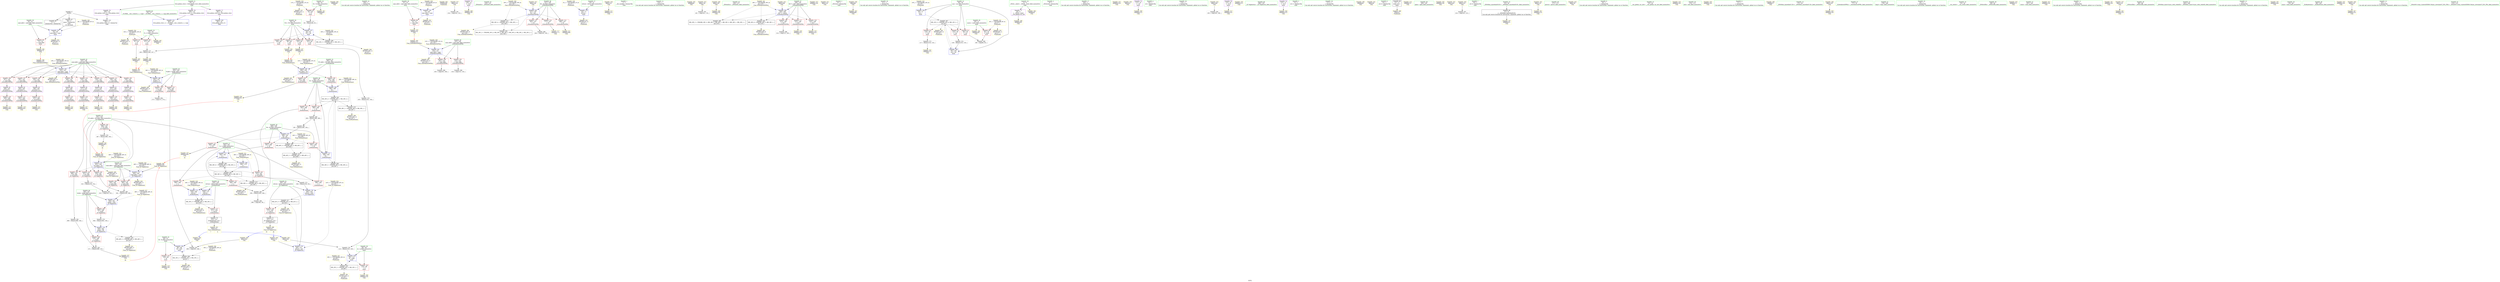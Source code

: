 digraph "SVFG" {
	label="SVFG";

	Node0x564311001f30 [shape=record,color=grey,label="{NodeID: 0\nNullPtr}"];
	Node0x564311001f30 -> Node0x5643110235b0[style=solid];
	Node0x564311001f30 -> Node0x5643110236b0[style=solid];
	Node0x564311001f30 -> Node0x564311028d00[style=solid];
	Node0x564311045660 [shape=record,color=yellow,style=double,label="{NodeID: 346\nRETMU(38V_2)\npts\{267 \}\nFun[_ZL6badwinxx]}"];
	Node0x56431102f350 [shape=record,color=yellow,style=double,label="{NodeID: 263\nFPARM(339)\nFun[_ZL7highestxx]}"];
	Node0x56431102f350 -> Node0x564311029fe0[style=solid];
	Node0x56431102a3f0 [shape=record,color=yellow,style=double,label="{NodeID: 180\nAPARM(8)\nCS[]}"];
	Node0x564311021640 [shape=record,color=red,label="{NodeID: 97\n96\<--64\n\<--N2\nmain\n}"];
	Node0x564311021640 -> Node0x56431102a730[style=solid];
	Node0x56431101f610 [shape=record,color=green,label="{NodeID: 14\n204\<--1\n\<--dummyObj\nCan only get source location for instruction, argument, global var or function.}"];
	Node0x564311046300 [shape=record,color=yellow,style=double,label="{NodeID: 360\nRETMU(18V_2)\npts\{67 \}\nFun[main]}"];
	Node0x5643110308a0 [shape=record,color=grey,label="{NodeID: 277\n93 = Binary(94, 92, )\n}"];
	Node0x5643110308a0 -> Node0x564311029140[style=solid];
	Node0x5643110250e0 [shape=record,color=yellow,style=double,label="{NodeID: 194\nAPARM(75)\nCS[]|{<s0>3}}"];
	Node0x5643110250e0:s0 -> Node0x56431102f5f0[style=solid,color=red];
	Node0x5643110221a0 [shape=record,color=red,label="{NodeID: 111\n226\<--145\n\<--argv.addr\n_ZL8redirectiPPKc\n}"];
	Node0x5643110221a0 -> Node0x5643110246e0[style=solid];
	Node0x5643110203e0 [shape=record,color=green,label="{NodeID: 28\n52\<--53\nargc.addr\<--argc.addr_field_insensitive\nmain\n}"];
	Node0x5643110203e0 -> Node0x564311024880[style=solid];
	Node0x5643110203e0 -> Node0x564311028ed0[style=solid];
	Node0x564311026b30 [shape=record,color=grey,label="{NodeID: 291\n234 = cmp(165, 233, )\n}"];
	Node0x564311025c40 [shape=record,color=yellow,style=double,label="{NodeID: 208\nAPARM(128)\nCS[]}"];
	Node0x5643110276b0 [shape=record,color=red,label="{NodeID: 125\n228\<--227\n\<--arrayidx27\n_ZL8redirectiPPKc\n}"];
	Node0x5643110276b0 -> Node0x56431102dd80[style=solid];
	Node0x564311021030 [shape=record,color=green,label="{NodeID: 42\n120\<--121\n_ZNSolsEi\<--_ZNSolsEi_field_insensitive\n}"];
	Node0x56431103dfc0 [shape=record,color=black,label="{NodeID: 305\nMR_26V_3 = PHI(MR_26V_4, MR_26V_4, MR_26V_2, MR_26V_4, MR_26V_2, MR_26V_2, )\npts\{148 \}\n}"];
	Node0x56431102d630 [shape=record,color=yellow,style=double,label="{NodeID: 222\nAPARM(197)\nCS[]}"];
	Node0x564311028210 [shape=record,color=red,label="{NodeID: 139\n304\<--268\n\<--M\n_ZL6badwinxx\n}"];
	Node0x564311028210 -> Node0x564311029d70[style=solid];
	Node0x564311022d30 [shape=record,color=green,label="{NodeID: 56\n262\<--263\nP.addr\<--P.addr_field_insensitive\n_ZL6badwinxx\n}"];
	Node0x564311022d30 -> Node0x564311027ac0[style=solid];
	Node0x564311022d30 -> Node0x564311027b90[style=solid];
	Node0x564311022d30 -> Node0x564311029890[style=solid];
	Node0x564311042be0 [shape=record,color=yellow,style=double,label="{NodeID: 319\n32V_1 = ENCHI(MR_32V_0)\npts\{261 \}\nFun[_ZL6badwinxx]}"];
	Node0x564311042be0 -> Node0x5643110297c0[style=dashed];
	Node0x56431102e190 [shape=record,color=yellow,style=double,label="{NodeID: 236\nAPARM(367)\nCS[]|{<s0>36}}"];
	Node0x56431102e190:s0 -> Node0x56431102f230[style=solid,color=red];
	Node0x564311028e00 [shape=record,color=blue,label="{NodeID: 153\n50\<--71\nretval\<--\nmain\n}"];
	Node0x564311028e00 -> Node0x564311045bd0[style=dashed];
	Node0x564311023950 [shape=record,color=black,label="{NodeID: 70\n255\<--311\n_ZL6badwinxx_ret\<--\n_ZL6badwinxx\n}"];
	Node0x564311023950 -> Node0x56431102f710[style=solid];
	Node0x564311044090 [shape=record,color=yellow,style=double,label="{NodeID: 333\n12V_1 = ENCHI(MR_12V_0)\npts\{61 \}\nFun[main]}"];
	Node0x564311044090 -> Node0x564311024d60[style=dashed];
	Node0x564311044090 -> Node0x564311046060[style=dashed];
	Node0x56431102e9f0 [shape=record,color=yellow,style=double,label="{NodeID: 250\nARet(131)\nCS[]}"];
	Node0x56431102e9f0 -> Node0x56431102cd80[style=solid];
	Node0x564311029960 [shape=record,color=blue,label="{NodeID: 167\n258\<--277\nretval\<--\n_ZL6badwinxx\n}"];
	Node0x564311029960 -> Node0x5643110402c0[style=dashed];
	Node0x564311024540 [shape=record,color=purple,label="{NodeID: 84\n207\<--206\narrayidx18\<--\n_ZL8redirectiPPKc\n}"];
	Node0x564311024540 -> Node0x564311027510[style=solid];
	Node0x56431101e690 [shape=record,color=green,label="{NodeID: 1\n7\<--1\n__dso_handle\<--dummyObj\nGlob }"];
	Node0x564311045740 [shape=record,color=yellow,style=double,label="{NodeID: 347\nRETMU(40V_2)\npts\{269 \}\nFun[_ZL6badwinxx]}"];
	Node0x56431102f470 [shape=record,color=yellow,style=double,label="{NodeID: 264\nFPARM(48)\nFun[main]}"];
	Node0x56431102f470 -> Node0x564311028ed0[style=solid];
	Node0x56431102a4c0 [shape=record,color=yellow,style=double,label="{NodeID: 181\nAPARM(60)\nCS[]}"];
	Node0x564311021710 [shape=record,color=red,label="{NodeID: 98\n102\<--64\n\<--N2\nmain\n}"];
	Node0x564311021710 -> Node0x56431102fe20[style=solid];
	Node0x56431101f710 [shape=record,color=green,label="{NodeID: 15\n210\<--1\n\<--dummyObj\nCan only get source location for instruction, argument, global var or function.}"];
	Node0x5643110463e0 [shape=record,color=yellow,style=double,label="{NodeID: 361\nRETMU(20V_2)\npts\{69 \}\nFun[main]}"];
	Node0x564311030a20 [shape=record,color=grey,label="{NodeID: 278\n367 = Binary(366, 104, )\n}"];
	Node0x564311030a20 -> Node0x56431102e190[style=solid];
	Node0x5643110251b0 [shape=record,color=yellow,style=double,label="{NodeID: 195\nAPARM(8)\nCS[]}"];
	Node0x564311022270 [shape=record,color=red,label="{NodeID: 112\n236\<--145\n\<--argv.addr\n_ZL8redirectiPPKc\n}"];
	Node0x564311022270 -> Node0x5643110247b0[style=solid];
	Node0x5643110204b0 [shape=record,color=green,label="{NodeID: 29\n54\<--55\nargv.addr\<--argv.addr_field_insensitive\nmain\n}"];
	Node0x5643110204b0 -> Node0x564311024950[style=solid];
	Node0x5643110204b0 -> Node0x564311028fa0[style=solid];
	Node0x564311026cb0 [shape=record,color=grey,label="{NodeID: 292\n181 = cmp(165, 178, )\n}"];
	Node0x564311025d10 [shape=record,color=yellow,style=double,label="{NodeID: 209\nAPARM(129)\nCS[]}"];
	Node0x564311027780 [shape=record,color=red,label="{NodeID: 126\n238\<--237\n\<--arrayidx32\n_ZL8redirectiPPKc\n}"];
	Node0x564311027780 -> Node0x56431102ac10[style=solid];
	Node0x564311021130 [shape=record,color=green,label="{NodeID: 43\n126\<--127\n_ZNSolsEx\<--_ZNSolsEx_field_insensitive\n}"];
	Node0x56431103e4c0 [shape=record,color=black,label="{NodeID: 306\nMR_28V_2 = PHI(MR_28V_3, MR_28V_3, MR_28V_1, MR_28V_3, MR_28V_1, MR_28V_1, )\npts\{150 \}\n}"];
	Node0x56431102d700 [shape=record,color=yellow,style=double,label="{NodeID: 223\nAPARM(118)\nCS[]}"];
	Node0x5643110282e0 [shape=record,color=red,label="{NodeID: 140\n375\<--340\n\<--retval\n_ZL7highestxx\n}"];
	Node0x5643110282e0 -> Node0x564311023a20[style=solid];
	Node0x564311022e00 [shape=record,color=green,label="{NodeID: 57\n264\<--265\nL\<--L_field_insensitive\n_ZL6badwinxx\n}"];
	Node0x564311022e00 -> Node0x564311027c60[style=solid];
	Node0x564311022e00 -> Node0x564311027d30[style=solid];
	Node0x564311022e00 -> Node0x564311027e00[style=solid];
	Node0x564311022e00 -> Node0x564311029a30[style=solid];
	Node0x564311022e00 -> Node0x564311029ca0[style=solid];
	Node0x5643110434d0 [shape=record,color=yellow,style=double,label="{NodeID: 320\n34V_1 = ENCHI(MR_34V_0)\npts\{263 \}\nFun[_ZL6badwinxx]}"];
	Node0x5643110434d0 -> Node0x564311029890[style=dashed];
	Node0x56431102e260 [shape=record,color=yellow,style=double,label="{NodeID: 237\nAPARM(371)\nCS[]|{<s0>36}}"];
	Node0x56431102e260:s0 -> Node0x56431102f350[style=solid,color=red];
	Node0x564311028ed0 [shape=record,color=blue,label="{NodeID: 154\n52\<--48\nargc.addr\<--argc\nmain\n}"];
	Node0x564311028ed0 -> Node0x564311024880[style=dashed];
	Node0x564311028ed0 -> Node0x564311045ce0[style=dashed];
	Node0x564311023a20 [shape=record,color=black,label="{NodeID: 71\n337\<--375\n_ZL7highestxx_ret\<--\n_ZL7highestxx\n}"];
	Node0x564311023a20 -> Node0x56431102fc40[style=solid];
	Node0x564311044170 [shape=record,color=yellow,style=double,label="{NodeID: 334\n14V_1 = ENCHI(MR_14V_0)\npts\{63 \}\nFun[main]}"];
	Node0x564311044170 -> Node0x564311024e30[style=dashed];
	Node0x564311044170 -> Node0x564311021570[style=dashed];
	Node0x564311044170 -> Node0x564311046140[style=dashed];
	Node0x56431102ea80 [shape=record,color=yellow,style=double,label="{NodeID: 251\nARet(133)\nCS[]}"];
	Node0x564311029a30 [shape=record,color=blue,label="{NodeID: 168\n264\<--274\nL\<--\n_ZL6badwinxx\n}"];
	Node0x564311029a30 -> Node0x56431103cbc0[style=dashed];
	Node0x564311024610 [shape=record,color=purple,label="{NodeID: 85\n217\<--216\narrayidx22\<--\n_ZL8redirectiPPKc\n}"];
	Node0x564311024610 -> Node0x5643110275e0[style=solid];
	Node0x56431101e720 [shape=record,color=green,label="{NodeID: 2\n8\<--1\n_ZSt3cin\<--dummyObj\nGlob }"];
	Node0x564311045820 [shape=record,color=yellow,style=double,label="{NodeID: 348\nRETMU(42V_3)\npts\{341 \}\nFun[_ZL7highestxx]}"];
	Node0x56431102f530 [shape=record,color=yellow,style=double,label="{NodeID: 265\nFPARM(141)\nFun[_ZL8redirectiPPKc]}"];
	Node0x56431102f530 -> Node0x564311029480[style=solid];
	Node0x56431102a590 [shape=record,color=yellow,style=double,label="{NodeID: 182\nAPARM(88)\nCS[]}"];
	Node0x5643110217e0 [shape=record,color=red,label="{NodeID: 99\n105\<--64\n\<--N2\nmain\n}"];
	Node0x5643110217e0 -> Node0x564311025350[style=solid];
	Node0x56431101f810 [shape=record,color=green,label="{NodeID: 16\n211\<--1\n\<--dummyObj\nCan only get source location for instruction, argument, global var or function.}"];
	Node0x5643110464c0 [shape=record,color=yellow,style=double,label="{NodeID: 362\nRETMU(22V_2)\npts\{144 \}\nFun[_ZL8redirectiPPKc]}"];
	Node0x564311030ba0 [shape=record,color=grey,label="{NodeID: 279\n364 = Binary(363, 104, )\n}"];
	Node0x564311030ba0 -> Node0x56431102a250[style=solid];
	Node0x564311025280 [shape=record,color=yellow,style=double,label="{NodeID: 196\nAPARM(56)\nCS[]}"];
	Node0x564311022340 [shape=record,color=red,label="{NodeID: 113\n163\<--147\n\<--fd\n_ZL8redirectiPPKc\n}"];
	Node0x564311022340 -> Node0x564311026830[style=solid];
	Node0x564311020580 [shape=record,color=green,label="{NodeID: 30\n56\<--57\ncases\<--cases_field_insensitive\nmain\n}"];
	Node0x564311020580 -> Node0x564311024a20[style=solid];
	Node0x564311020580 -> Node0x564311025280[style=solid];
	Node0x564311026e30 [shape=record,color=grey,label="{NodeID: 293\n353 = cmp(350, 352, )\n}"];
	Node0x564311025de0 [shape=record,color=yellow,style=double,label="{NodeID: 210\nAPARM(130)\nCS[]}"];
	Node0x564311027850 [shape=record,color=red,label="{NodeID: 127\n311\<--258\n\<--retval\n_ZL6badwinxx\n}"];
	Node0x564311027850 -> Node0x564311023950[style=solid];
	Node0x564311021230 [shape=record,color=green,label="{NodeID: 44\n143\<--144\nargc.addr\<--argc.addr_field_insensitive\n_ZL8redirectiPPKc\n}"];
	Node0x564311021230 -> Node0x564311021b20[style=solid];
	Node0x564311021230 -> Node0x564311021bf0[style=solid];
	Node0x564311021230 -> Node0x564311029480[style=solid];
	Node0x56431103e9c0 [shape=record,color=black,label="{NodeID: 307\nMR_10V_3 = PHI(MR_10V_4, MR_10V_2, )\npts\{59 \}\n}"];
	Node0x56431103e9c0 -> Node0x564311024af0[style=dashed];
	Node0x56431103e9c0 -> Node0x564311024bc0[style=dashed];
	Node0x56431103e9c0 -> Node0x564311024c90[style=dashed];
	Node0x56431103e9c0 -> Node0x5643110293b0[style=dashed];
	Node0x56431103e9c0 -> Node0x564311045f80[style=dashed];
	Node0x56431102d7d0 [shape=record,color=yellow,style=double,label="{NodeID: 224\nAPARM(208)\nCS[]}"];
	Node0x5643110283b0 [shape=record,color=red,label="{NodeID: 141\n351\<--342\n\<--N2.addr\n_ZL7highestxx\n}"];
	Node0x5643110283b0 -> Node0x564311030120[style=solid];
	Node0x564311022ed0 [shape=record,color=green,label="{NodeID: 58\n266\<--267\nR\<--R_field_insensitive\n_ZL6badwinxx\n}"];
	Node0x564311022ed0 -> Node0x564311027ed0[style=solid];
	Node0x564311022ed0 -> Node0x564311027fa0[style=solid];
	Node0x564311022ed0 -> Node0x564311029b00[style=solid];
	Node0x564311022ed0 -> Node0x564311029d70[style=solid];
	Node0x5643110435b0 [shape=record,color=yellow,style=double,label="{NodeID: 321\n36V_1 = ENCHI(MR_36V_0)\npts\{265 \}\nFun[_ZL6badwinxx]}"];
	Node0x5643110435b0 -> Node0x564311029a30[style=dashed];
	Node0x5643110435b0 -> Node0x5643110407c0[style=dashed];
	Node0x56431102e330 [shape=record,color=yellow,style=double,label="{NodeID: 238\nARet(88)\nCS[]}"];
	Node0x56431102e330 -> Node0x56431102a590[style=solid];
	Node0x564311028fa0 [shape=record,color=blue,label="{NodeID: 155\n54\<--49\nargv.addr\<--argv\nmain\n}"];
	Node0x564311028fa0 -> Node0x564311024950[style=dashed];
	Node0x564311028fa0 -> Node0x564311045dc0[style=dashed];
	Node0x564311023af0 [shape=record,color=purple,label="{NodeID: 72\n29\<--4\n\<--_ZStL8__ioinit\n__cxx_global_var_init\n}"];
	Node0x564311023af0 -> Node0x56431102aa70[style=solid];
	Node0x564311044250 [shape=record,color=yellow,style=double,label="{NodeID: 335\n16V_1 = ENCHI(MR_16V_0)\npts\{65 \}\nFun[main]}"];
	Node0x564311044250 -> Node0x56431103eec0[style=dashed];
	Node0x56431102eb10 [shape=record,color=yellow,style=double,label="{NodeID: 252\nARet(159)\nCS[]}"];
	Node0x56431102eb10 -> Node0x564311029620[style=solid];
	Node0x564311029b00 [shape=record,color=blue,label="{NodeID: 169\n266\<--280\nR\<--\n_ZL6badwinxx\n}"];
	Node0x564311029b00 -> Node0x56431103d0c0[style=dashed];
	Node0x5643110246e0 [shape=record,color=purple,label="{NodeID: 86\n227\<--226\narrayidx27\<--\n_ZL8redirectiPPKc\n}"];
	Node0x5643110246e0 -> Node0x5643110276b0[style=solid];
	Node0x56431101e7b0 [shape=record,color=green,label="{NodeID: 3\n9\<--1\n_ZSt4cout\<--dummyObj\nGlob }"];
	Node0x564311045930 [shape=record,color=yellow,style=double,label="{NodeID: 349\nRETMU(44V_2)\npts\{343 \}\nFun[_ZL7highestxx]}"];
	Node0x56431102f5f0 [shape=record,color=yellow,style=double,label="{NodeID: 266\nFPARM(142)\nFun[_ZL8redirectiPPKc]}"];
	Node0x56431102f5f0 -> Node0x564311029550[style=solid];
	Node0x56431102a660 [shape=record,color=yellow,style=double,label="{NodeID: 183\nAPARM(62)\nCS[]}"];
	Node0x5643110218b0 [shape=record,color=red,label="{NodeID: 100\n106\<--64\n\<--N2\nmain\n}"];
	Node0x5643110218b0 -> Node0x56431102ffa0[style=solid];
	Node0x56431101f910 [shape=record,color=green,label="{NodeID: 17\n244\<--1\n\<--dummyObj\nCan only get source location for instruction, argument, global var or function.}"];
	Node0x5643110465d0 [shape=record,color=yellow,style=double,label="{NodeID: 363\nRETMU(24V_2)\npts\{146 \}\nFun[_ZL8redirectiPPKc]}"];
	Node0x564311030d20 [shape=record,color=grey,label="{NodeID: 280\n361 = Binary(359, 360, )\n}"];
	Node0x564311030d20 -> Node0x56431102a180[style=solid];
	Node0x564311025350 [shape=record,color=yellow,style=double,label="{NodeID: 197\nAPARM(105)\nCS[]|{<s0>8}}"];
	Node0x564311025350:s0 -> Node0x56431102eff0[style=solid,color=red];
	Node0x564311022410 [shape=record,color=red,label="{NodeID: 114\n177\<--147\n\<--fd\n_ZL8redirectiPPKc\n}"];
	Node0x564311022410 -> Node0x56431102d220[style=solid];
	Node0x564311020650 [shape=record,color=green,label="{NodeID: 31\n58\<--59\ncas\<--cas_field_insensitive\nmain\n}"];
	Node0x564311020650 -> Node0x564311024af0[style=solid];
	Node0x564311020650 -> Node0x564311024bc0[style=solid];
	Node0x564311020650 -> Node0x564311024c90[style=solid];
	Node0x564311020650 -> Node0x564311029070[style=solid];
	Node0x564311020650 -> Node0x5643110293b0[style=solid];
	Node0x564311033230 [shape=record,color=grey,label="{NodeID: 294\n273 = cmp(272, 274, )\n}"];
	Node0x56431102cd80 [shape=record,color=yellow,style=double,label="{NodeID: 211\nAPARM(131)\nCS[]}"];
	Node0x564311027920 [shape=record,color=red,label="{NodeID: 128\n280\<--260\n\<--N2.addr\n_ZL6badwinxx\n}"];
	Node0x564311027920 -> Node0x564311029b00[style=solid];
	Node0x564311021300 [shape=record,color=green,label="{NodeID: 45\n145\<--146\nargv.addr\<--argv.addr_field_insensitive\n_ZL8redirectiPPKc\n}"];
	Node0x564311021300 -> Node0x564311021cc0[style=solid];
	Node0x564311021300 -> Node0x564311021d90[style=solid];
	Node0x564311021300 -> Node0x564311021e60[style=solid];
	Node0x564311021300 -> Node0x564311021f30[style=solid];
	Node0x564311021300 -> Node0x564311022000[style=solid];
	Node0x564311021300 -> Node0x5643110220d0[style=solid];
	Node0x564311021300 -> Node0x5643110221a0[style=solid];
	Node0x564311021300 -> Node0x564311022270[style=solid];
	Node0x564311021300 -> Node0x564311029550[style=solid];
	Node0x56431103eec0 [shape=record,color=black,label="{NodeID: 308\nMR_16V_2 = PHI(MR_16V_3, MR_16V_1, )\npts\{65 \}\n}"];
	Node0x56431103eec0 -> Node0x564311029140[style=dashed];
	Node0x56431103eec0 -> Node0x564311046220[style=dashed];
	Node0x56431102d8a0 [shape=record,color=yellow,style=double,label="{NodeID: 225\nAPARM(210)\nCS[]}"];
	Node0x564311028480 [shape=record,color=red,label="{NodeID: 142\n355\<--342\n\<--N2.addr\n_ZL7highestxx\n}"];
	Node0x564311028480 -> Node0x5643110305a0[style=solid];
	Node0x564311022fa0 [shape=record,color=green,label="{NodeID: 59\n268\<--269\nM\<--M_field_insensitive\n_ZL6badwinxx\n}"];
	Node0x564311022fa0 -> Node0x564311028070[style=solid];
	Node0x564311022fa0 -> Node0x564311028140[style=solid];
	Node0x564311022fa0 -> Node0x564311028210[style=solid];
	Node0x564311022fa0 -> Node0x564311029bd0[style=solid];
	Node0x564311043690 [shape=record,color=yellow,style=double,label="{NodeID: 322\n38V_1 = ENCHI(MR_38V_0)\npts\{267 \}\nFun[_ZL6badwinxx]}"];
	Node0x564311043690 -> Node0x564311029b00[style=dashed];
	Node0x564311043690 -> Node0x564311040cc0[style=dashed];
	Node0x56431102e3c0 [shape=record,color=yellow,style=double,label="{NodeID: 239\nARet(91)\nCS[]}"];
	Node0x564311029070 [shape=record,color=blue,label="{NodeID: 156\n58\<--71\ncas\<--\nmain\n}"];
	Node0x564311029070 -> Node0x56431103e9c0[style=dashed];
	Node0x564311023bc0 [shape=record,color=purple,label="{NodeID: 73\n112\<--10\n\<--.str\nmain\n}"];
	Node0x564311023bc0 -> Node0x5643110255c0[style=solid];
	Node0x564311044330 [shape=record,color=yellow,style=double,label="{NodeID: 336\n18V_1 = ENCHI(MR_18V_0)\npts\{67 \}\nFun[main]}"];
	Node0x564311044330 -> Node0x56431103f3c0[style=dashed];
	Node0x56431102eba0 [shape=record,color=yellow,style=double,label="{NodeID: 253\nARet(178)\nCS[]}"];
	Node0x56431102eba0 -> Node0x564311026cb0[style=solid];
	Node0x564311029bd0 [shape=record,color=blue,label="{NodeID: 170\n268\<--291\nM\<--div\n_ZL6badwinxx\n}"];
	Node0x564311029bd0 -> Node0x564311028070[style=dashed];
	Node0x564311029bd0 -> Node0x564311028140[style=dashed];
	Node0x564311029bd0 -> Node0x564311028210[style=dashed];
	Node0x564311029bd0 -> Node0x56431103d5c0[style=dashed];
	Node0x5643110247b0 [shape=record,color=purple,label="{NodeID: 87\n237\<--236\narrayidx32\<--\n_ZL8redirectiPPKc\n}"];
	Node0x5643110247b0 -> Node0x564311027780[style=solid];
	Node0x56431101f040 [shape=record,color=green,label="{NodeID: 4\n10\<--1\n.str\<--dummyObj\nGlob }"];
	Node0x564311045a10 [shape=record,color=yellow,style=double,label="{NodeID: 350\nRETMU(46V_2)\npts\{345 \}\nFun[_ZL7highestxx]}"];
	Node0x56431102f710 [shape=record,color=yellow,style=double,label="{NodeID: 267\nFRet(255)\nFun[_ZL6badwinxx]|{<s0>7|<s1>8}}"];
	Node0x56431102f710:s0 -> Node0x56431102e450[style=solid,color=blue];
	Node0x56431102f710:s1 -> Node0x56431102e690[style=solid,color=blue];
	Node0x56431102a730 [shape=record,color=yellow,style=double,label="{NodeID: 184\nAPARM(96)\nCS[]|{<s0>7}}"];
	Node0x56431102a730:s0 -> Node0x56431102eff0[style=solid,color=red];
	Node0x564311021980 [shape=record,color=red,label="{NodeID: 101\n130\<--66\n\<--B\nmain\n}"];
	Node0x564311021980 -> Node0x564311025de0[style=solid];
	Node0x56431101fa10 [shape=record,color=green,label="{NodeID: 18\n274\<--1\n\<--dummyObj\nCan only get source location for instruction, argument, global var or function.}"];
	Node0x5643110466b0 [shape=record,color=yellow,style=double,label="{NodeID: 364\nRETMU(26V_4)\npts\{148 \}\nFun[_ZL8redirectiPPKc]}"];
	Node0x564311030ea0 [shape=record,color=grey,label="{NodeID: 281\n291 = Binary(290, 104, )\n}"];
	Node0x564311030ea0 -> Node0x564311029bd0[style=solid];
	Node0x564311025420 [shape=record,color=yellow,style=double,label="{NodeID: 198\nAPARM(108)\nCS[]|{<s0>8}}"];
	Node0x564311025420:s0 -> Node0x56431102f110[style=solid,color=red];
	Node0x5643110224e0 [shape=record,color=red,label="{NodeID: 115\n189\<--147\n\<--fd\n_ZL8redirectiPPKc\n}"];
	Node0x5643110224e0 -> Node0x56431102d560[style=solid];
	Node0x564311020720 [shape=record,color=green,label="{NodeID: 32\n60\<--61\nN\<--N_field_insensitive\nmain\n}"];
	Node0x564311020720 -> Node0x564311024d60[style=solid];
	Node0x564311020720 -> Node0x56431102a4c0[style=solid];
	Node0x5643110333b0 [shape=record,color=grey,label="{NodeID: 295\n193 = cmp(165, 190, )\n}"];
	Node0x56431102ce10 [shape=record,color=yellow,style=double,label="{NodeID: 212\nAPARM(132)\nCS[]}"];
	Node0x5643110279f0 [shape=record,color=red,label="{NodeID: 129\n293\<--260\n\<--N2.addr\n_ZL6badwinxx\n}"];
	Node0x5643110279f0 -> Node0x56431102dff0[style=solid];
	Node0x5643110213d0 [shape=record,color=green,label="{NodeID: 46\n147\<--148\nfd\<--fd_field_insensitive\n_ZL8redirectiPPKc\n}"];
	Node0x5643110213d0 -> Node0x564311022340[style=solid];
	Node0x5643110213d0 -> Node0x564311022410[style=solid];
	Node0x5643110213d0 -> Node0x5643110224e0[style=solid];
	Node0x5643110213d0 -> Node0x564311029620[style=solid];
	Node0x56431103f3c0 [shape=record,color=black,label="{NodeID: 309\nMR_18V_2 = PHI(MR_18V_3, MR_18V_1, )\npts\{67 \}\n}"];
	Node0x56431103f3c0 -> Node0x564311029210[style=dashed];
	Node0x56431103f3c0 -> Node0x564311046300[style=dashed];
	Node0x56431102d970 [shape=record,color=yellow,style=double,label="{NodeID: 226\nAPARM(211)\nCS[]}"];
	Node0x564311028550 [shape=record,color=red,label="{NodeID: 143\n359\<--342\n\<--N2.addr\n_ZL7highestxx\n}"];
	Node0x564311028550 -> Node0x564311030d20[style=solid];
	Node0x564311023070 [shape=record,color=green,label="{NodeID: 60\n296\<--297\n_ZL7highestxx\<--_ZL7highestxx_field_insensitive\n}"];
	Node0x564311043770 [shape=record,color=yellow,style=double,label="{NodeID: 323\n40V_1 = ENCHI(MR_40V_0)\npts\{269 \}\nFun[_ZL6badwinxx]}"];
	Node0x564311043770 -> Node0x56431103d5c0[style=dashed];
	Node0x564311043770 -> Node0x5643110411c0[style=dashed];
	Node0x56431102e450 [shape=record,color=yellow,style=double,label="{NodeID: 240\nARet(98)\nCS[]}"];
	Node0x56431102e450 -> Node0x564311029210[style=solid];
	Node0x564311029140 [shape=record,color=blue,label="{NodeID: 157\n64\<--93\nN2\<--shl\nmain\n}"];
	Node0x564311029140 -> Node0x564311021640[style=dashed];
	Node0x564311029140 -> Node0x564311021710[style=dashed];
	Node0x564311029140 -> Node0x5643110217e0[style=dashed];
	Node0x564311029140 -> Node0x5643110218b0[style=dashed];
	Node0x564311029140 -> Node0x56431103eec0[style=dashed];
	Node0x564311023c90 [shape=record,color=purple,label="{NodeID: 74\n122\<--12\n\<--.str.1\nmain\n}"];
	Node0x564311023c90 -> Node0x564311025900[style=solid];
	Node0x564311044410 [shape=record,color=yellow,style=double,label="{NodeID: 337\n20V_1 = ENCHI(MR_20V_0)\npts\{69 \}\nFun[main]}"];
	Node0x564311044410 -> Node0x56431103f8c0[style=dashed];
	Node0x56431102ec30 [shape=record,color=yellow,style=double,label="{NodeID: 254\nARet(190)\nCS[]}"];
	Node0x56431102ec30 -> Node0x5643110333b0[style=solid];
	Node0x564311029ca0 [shape=record,color=blue,label="{NodeID: 171\n264\<--301\nL\<--\n_ZL6badwinxx\n}"];
	Node0x564311029ca0 -> Node0x56431103c1c0[style=dashed];
	Node0x564311024880 [shape=record,color=red,label="{NodeID: 88\n74\<--52\n\<--argc.addr\nmain\n}"];
	Node0x564311024880 -> Node0x564311025010[style=solid];
	Node0x56431101f0d0 [shape=record,color=green,label="{NodeID: 5\n12\<--1\n.str.1\<--dummyObj\nGlob }"];
	Node0x564311045af0 [shape=record,color=yellow,style=double,label="{NodeID: 351\nRETMU(48V_2)\npts\{347 \}\nFun[_ZL7highestxx]}"];
	Node0x56431102fc40 [shape=record,color=yellow,style=double,label="{NodeID: 268\nFRet(337)\nFun[_ZL7highestxx]|{<s0>35|<s1>36}}"];
	Node0x56431102fc40:s0 -> Node0x56431102ee70[style=solid,color=blue];
	Node0x56431102fc40:s1 -> Node0x56431102ef00[style=solid,color=blue];
	Node0x56431102a800 [shape=record,color=yellow,style=double,label="{NodeID: 185\nAPARM(97)\nCS[]|{<s0>7}}"];
	Node0x56431102a800:s0 -> Node0x56431102f110[style=solid,color=red];
	Node0x564311021a50 [shape=record,color=red,label="{NodeID: 102\n124\<--68\n\<--A\nmain\n}"];
	Node0x564311021a50 -> Node0x564311025aa0[style=solid];
	Node0x56431101fb10 [shape=record,color=green,label="{NodeID: 19\n277\<--1\n\<--dummyObj\nCan only get source location for instruction, argument, global var or function.}"];
	Node0x564311046790 [shape=record,color=yellow,style=double,label="{NodeID: 365\nRETMU(28V_4)\npts\{150 \}\nFun[_ZL8redirectiPPKc]}"];
	Node0x564311031020 [shape=record,color=grey,label="{NodeID: 282\n290 = Binary(288, 289, )\n}"];
	Node0x564311031020 -> Node0x564311030ea0[style=solid];
	Node0x5643110254f0 [shape=record,color=yellow,style=double,label="{NodeID: 199\nAPARM(9)\nCS[]}"];
	Node0x564311026f60 [shape=record,color=red,label="{NodeID: 116\n213\<--149\n\<--fd17\n_ZL8redirectiPPKc\n}"];
	Node0x564311026f60 -> Node0x5643110263b0[style=solid];
	Node0x5643110207f0 [shape=record,color=green,label="{NodeID: 33\n62\<--63\nP\<--P_field_insensitive\nmain\n}"];
	Node0x5643110207f0 -> Node0x564311024e30[style=solid];
	Node0x5643110207f0 -> Node0x564311021570[style=solid];
	Node0x5643110207f0 -> Node0x56431102a660[style=solid];
	Node0x564311033530 [shape=record,color=grey,label="{NodeID: 296\n286 = cmp(285, 94, )\n}"];
	Node0x56431102cee0 [shape=record,color=yellow,style=double,label="{NodeID: 213\nAPARM(158)\nCS[]}"];
	Node0x564311027ac0 [shape=record,color=red,label="{NodeID: 130\n272\<--262\n\<--P.addr\n_ZL6badwinxx\n}"];
	Node0x564311027ac0 -> Node0x564311033230[style=solid];
	Node0x5643110214a0 [shape=record,color=green,label="{NodeID: 47\n149\<--150\nfd17\<--fd17_field_insensitive\n_ZL8redirectiPPKc\n}"];
	Node0x5643110214a0 -> Node0x564311026f60[style=solid];
	Node0x5643110214a0 -> Node0x564311027030[style=solid];
	Node0x5643110214a0 -> Node0x564311027100[style=solid];
	Node0x5643110214a0 -> Node0x5643110296f0[style=solid];
	Node0x56431103f8c0 [shape=record,color=black,label="{NodeID: 310\nMR_20V_2 = PHI(MR_20V_3, MR_20V_1, )\npts\{69 \}\n}"];
	Node0x56431103f8c0 -> Node0x5643110292e0[style=dashed];
	Node0x56431103f8c0 -> Node0x5643110463e0[style=dashed];
	Node0x56431102da40 [shape=record,color=yellow,style=double,label="{NodeID: 227\nAPARM(218)\nCS[]}"];
	Node0x564311028620 [shape=record,color=red,label="{NodeID: 144\n366\<--342\n\<--N2.addr\n_ZL7highestxx\n}"];
	Node0x564311028620 -> Node0x564311030a20[style=solid];
	Node0x564311023170 [shape=record,color=green,label="{NodeID: 61\n340\<--341\nretval\<--retval_field_insensitive\n_ZL7highestxx\n}"];
	Node0x564311023170 -> Node0x5643110282e0[style=solid];
	Node0x564311023170 -> Node0x56431102a0b0[style=solid];
	Node0x564311023170 -> Node0x56431102a320[style=solid];
	Node0x564311043850 [shape=record,color=yellow,style=double,label="{NodeID: 324\n42V_1 = ENCHI(MR_42V_0)\npts\{341 \}\nFun[_ZL7highestxx]}"];
	Node0x564311043850 -> Node0x56431102a0b0[style=dashed];
	Node0x564311043850 -> Node0x56431102a320[style=dashed];
	Node0x56431102e4e0 [shape=record,color=yellow,style=double,label="{NodeID: 241\nARet(30)\nCS[]}"];
	Node0x564311029210 [shape=record,color=blue,label="{NodeID: 158\n66\<--98\nB\<--call3\nmain\n}"];
	Node0x564311029210 -> Node0x564311021980[style=dashed];
	Node0x564311029210 -> Node0x56431103f3c0[style=dashed];
	Node0x564311023d60 [shape=record,color=purple,label="{NodeID: 75\n128\<--14\n\<--.str.2\nmain\n}"];
	Node0x564311023d60 -> Node0x564311025c40[style=solid];
	Node0x5643110444f0 [shape=record,color=yellow,style=double,label="{NodeID: 338\n22V_1 = ENCHI(MR_22V_0)\npts\{144 \}\nFun[_ZL8redirectiPPKc]}"];
	Node0x5643110444f0 -> Node0x564311029480[style=dashed];
	Node0x56431102ecc0 [shape=record,color=yellow,style=double,label="{NodeID: 255\nARet(209)\nCS[]}"];
	Node0x56431102ecc0 -> Node0x5643110296f0[style=solid];
	Node0x564311029d70 [shape=record,color=blue,label="{NodeID: 172\n266\<--304\nR\<--\n_ZL6badwinxx\n}"];
	Node0x564311029d70 -> Node0x56431103c6c0[style=dashed];
	Node0x564311024950 [shape=record,color=red,label="{NodeID: 89\n75\<--54\n\<--argv.addr\nmain\n}"];
	Node0x564311024950 -> Node0x5643110250e0[style=solid];
	Node0x56431101f160 [shape=record,color=green,label="{NodeID: 6\n14\<--1\n.str.2\<--dummyObj\nGlob }"];
	Node0x564311045bd0 [shape=record,color=yellow,style=double,label="{NodeID: 352\nRETMU(2V_2)\npts\{51 \}\nFun[main]}"];
	Node0x56431102fd60 [shape=record,color=yellow,style=double,label="{NodeID: 269\nFRet(47)\nFun[main]}"];
	Node0x56431102a8d0 [shape=record,color=yellow,style=double,label="{NodeID: 186\nAPARM(4)\nCS[]}"];
	Node0x564311021b20 [shape=record,color=red,label="{NodeID: 103\n153\<--143\n\<--argc.addr\n_ZL8redirectiPPKc\n}"];
	Node0x564311021b20 -> Node0x5643110266b0[style=solid];
	Node0x56431101fc10 [shape=record,color=green,label="{NodeID: 20\n4\<--6\n_ZStL8__ioinit\<--_ZStL8__ioinit_field_insensitive\nGlob }"];
	Node0x56431101fc10 -> Node0x564311023af0[style=solid];
	Node0x56431101fc10 -> Node0x56431102a8d0[style=solid];
	Node0x564311025f30 [shape=record,color=grey,label="{NodeID: 283\n371 = Binary(369, 370, )\n}"];
	Node0x564311025f30 -> Node0x56431102e260[style=solid];
	Node0x5643110255c0 [shape=record,color=yellow,style=double,label="{NodeID: 200\nAPARM(112)\nCS[]}"];
	Node0x564311027030 [shape=record,color=red,label="{NodeID: 117\n222\<--149\n\<--fd17\n_ZL8redirectiPPKc\n}"];
	Node0x564311027030 -> Node0x56431102dbe0[style=solid];
	Node0x5643110208c0 [shape=record,color=green,label="{NodeID: 34\n64\<--65\nN2\<--N2_field_insensitive\nmain\n}"];
	Node0x5643110208c0 -> Node0x564311021640[style=solid];
	Node0x5643110208c0 -> Node0x564311021710[style=solid];
	Node0x5643110208c0 -> Node0x5643110217e0[style=solid];
	Node0x5643110208c0 -> Node0x5643110218b0[style=solid];
	Node0x5643110208c0 -> Node0x564311029140[style=solid];
	Node0x5643110336b0 [shape=record,color=grey,label="{NodeID: 297\n299 = cmp(295, 298, )\n}"];
	Node0x56431102cfb0 [shape=record,color=yellow,style=double,label="{NodeID: 214\nAPARM(71)\nCS[]}"];
	Node0x564311027b90 [shape=record,color=red,label="{NodeID: 131\n298\<--262\n\<--P.addr\n_ZL6badwinxx\n}"];
	Node0x564311027b90 -> Node0x5643110336b0[style=solid];
	Node0x564311022590 [shape=record,color=green,label="{NodeID: 48\n160\<--161\nopen\<--open_field_insensitive\n}"];
	Node0x56431103fdc0 [shape=record,color=black,label="{NodeID: 311\nMR_26V_4 = PHI(MR_26V_2, MR_26V_1, )\npts\{148 \}\n}"];
	Node0x56431103fdc0 -> Node0x56431103dfc0[style=dashed];
	Node0x56431103fdc0 -> Node0x5643110466b0[style=dashed];
	Node0x56431102db10 [shape=record,color=yellow,style=double,label="{NodeID: 228\nAPARM(118)\nCS[]}"];
	Node0x5643110286f0 [shape=record,color=red,label="{NodeID: 145\n368\<--342\n\<--N2.addr\n_ZL7highestxx\n}"];
	Node0x5643110286f0 -> Node0x564311026230[style=solid];
	Node0x564311023240 [shape=record,color=green,label="{NodeID: 62\n342\<--343\nN2.addr\<--N2.addr_field_insensitive\n_ZL7highestxx\n}"];
	Node0x564311023240 -> Node0x5643110283b0[style=solid];
	Node0x564311023240 -> Node0x564311028480[style=solid];
	Node0x564311023240 -> Node0x564311028550[style=solid];
	Node0x564311023240 -> Node0x564311028620[style=solid];
	Node0x564311023240 -> Node0x5643110286f0[style=solid];
	Node0x564311023240 -> Node0x564311029f10[style=solid];
	Node0x564311043960 [shape=record,color=yellow,style=double,label="{NodeID: 325\n44V_1 = ENCHI(MR_44V_0)\npts\{343 \}\nFun[_ZL7highestxx]}"];
	Node0x564311043960 -> Node0x564311029f10[style=dashed];
	Node0x56431102e570 [shape=record,color=yellow,style=double,label="{NodeID: 242\nARet(243)\nCS[]}"];
	Node0x5643110292e0 [shape=record,color=blue,label="{NodeID: 159\n68\<--110\nA\<--sub6\nmain\n}"];
	Node0x5643110292e0 -> Node0x564311021a50[style=dashed];
	Node0x5643110292e0 -> Node0x56431103f8c0[style=dashed];
	Node0x564311023e30 [shape=record,color=purple,label="{NodeID: 76\n132\<--16\n\<--.str.3\nmain\n}"];
	Node0x564311023e30 -> Node0x56431102ce10[style=solid];
	Node0x564311044600 [shape=record,color=yellow,style=double,label="{NodeID: 339\n24V_1 = ENCHI(MR_24V_0)\npts\{146 \}\nFun[_ZL8redirectiPPKc]}"];
	Node0x564311044600 -> Node0x564311029550[style=dashed];
	Node0x56431102ed50 [shape=record,color=yellow,style=double,label="{NodeID: 256\nARet(223)\nCS[]}"];
	Node0x56431102ed50 -> Node0x564311026530[style=solid];
	Node0x564311029e40 [shape=record,color=blue,label="{NodeID: 173\n258\<--308\nretval\<--\n_ZL6badwinxx\n}"];
	Node0x564311029e40 -> Node0x5643110402c0[style=dashed];
	Node0x564311024a20 [shape=record,color=red,label="{NodeID: 90\n85\<--56\n\<--cases\nmain\n}"];
	Node0x564311024a20 -> Node0x5643110269b0[style=solid];
	Node0x56431101f1f0 [shape=record,color=green,label="{NodeID: 7\n16\<--1\n.str.3\<--dummyObj\nGlob }"];
	Node0x564311045ce0 [shape=record,color=yellow,style=double,label="{NodeID: 353\nRETMU(4V_2)\npts\{53 \}\nFun[main]}"];
	Node0x56431102fe20 [shape=record,color=grey,label="{NodeID: 270\n103 = Binary(102, 104, )\n}"];
	Node0x56431102fe20 -> Node0x564311030720[style=solid];
	Node0x56431102a9a0 [shape=record,color=yellow,style=double,label="{NodeID: 187\nAPARM(31)\nCS[]}"];
	Node0x564311021bf0 [shape=record,color=red,label="{NodeID: 104\n202\<--143\n\<--argc.addr\n_ZL8redirectiPPKc\n}"];
	Node0x564311021bf0 -> Node0x564311033830[style=solid];
	Node0x56431101fd10 [shape=record,color=green,label="{NodeID: 21\n18\<--22\nllvm.global_ctors\<--llvm.global_ctors_field_insensitive\nGlob }"];
	Node0x56431101fd10 -> Node0x564311023f00[style=solid];
	Node0x56431101fd10 -> Node0x564311024000[style=solid];
	Node0x56431101fd10 -> Node0x564311024100[style=solid];
	Node0x5643110260b0 [shape=record,color=grey,label="{NodeID: 284\n285 = Binary(283, 284, )\n}"];
	Node0x5643110260b0 -> Node0x564311033530[style=solid];
	Node0x564311025690 [shape=record,color=yellow,style=double,label="{NodeID: 201\nAPARM(113)\nCS[]}"];
	Node0x564311027100 [shape=record,color=red,label="{NodeID: 118\n232\<--149\n\<--fd17\n_ZL8redirectiPPKc\n}"];
	Node0x564311027100 -> Node0x56431102df20[style=solid];
	Node0x564311020990 [shape=record,color=green,label="{NodeID: 35\n66\<--67\nB\<--B_field_insensitive\nmain\n}"];
	Node0x564311020990 -> Node0x564311021980[style=solid];
	Node0x564311020990 -> Node0x564311029210[style=solid];
	Node0x564311033830 [shape=record,color=grey,label="{NodeID: 298\n203 = cmp(202, 204, )\n}"];
	Node0x56431102d080 [shape=record,color=yellow,style=double,label="{NodeID: 215\nAPARM(169)\nCS[]}"];
	Node0x564311027c60 [shape=record,color=red,label="{NodeID: 132\n284\<--264\n\<--L\n_ZL6badwinxx\n}"];
	Node0x564311027c60 -> Node0x5643110260b0[style=solid];
	Node0x564311022690 [shape=record,color=green,label="{NodeID: 49\n171\<--172\nperror\<--perror_field_insensitive\n}"];
	Node0x5643110402c0 [shape=record,color=black,label="{NodeID: 312\nMR_30V_3 = PHI(MR_30V_4, MR_30V_2, )\npts\{259 \}\n}"];
	Node0x5643110402c0 -> Node0x564311027850[style=dashed];
	Node0x5643110402c0 -> Node0x5643110448a0[style=dashed];
	Node0x56431102dbe0 [shape=record,color=yellow,style=double,label="{NodeID: 229\nAPARM(222)\nCS[]}"];
	Node0x5643110287c0 [shape=record,color=red,label="{NodeID: 146\n350\<--344\n\<--rank.addr\n_ZL7highestxx\n}"];
	Node0x5643110287c0 -> Node0x564311026e30[style=solid];
	Node0x564311023310 [shape=record,color=green,label="{NodeID: 63\n344\<--345\nrank.addr\<--rank.addr_field_insensitive\n_ZL7highestxx\n}"];
	Node0x564311023310 -> Node0x5643110287c0[style=solid];
	Node0x564311023310 -> Node0x564311028890[style=solid];
	Node0x564311023310 -> Node0x564311029fe0[style=solid];
	Node0x564311043a40 [shape=record,color=yellow,style=double,label="{NodeID: 326\n46V_1 = ENCHI(MR_46V_0)\npts\{345 \}\nFun[_ZL7highestxx]}"];
	Node0x564311043a40 -> Node0x564311029fe0[style=dashed];
	Node0x56431102e600 [shape=record,color=yellow,style=double,label="{NodeID: 243\nARet(79)\nCS[]}"];
	Node0x5643110293b0 [shape=record,color=blue,label="{NodeID: 160\n58\<--136\ncas\<--inc\nmain\n}"];
	Node0x5643110293b0 -> Node0x56431103e9c0[style=dashed];
	Node0x564311023f00 [shape=record,color=purple,label="{NodeID: 77\n381\<--18\nllvm.global_ctors_0\<--llvm.global_ctors\nGlob }"];
	Node0x564311023f00 -> Node0x564311028b00[style=solid];
	Node0x5643110446e0 [shape=record,color=yellow,style=double,label="{NodeID: 340\n26V_1 = ENCHI(MR_26V_0)\npts\{148 \}\nFun[_ZL8redirectiPPKc]}"];
	Node0x5643110446e0 -> Node0x564311029620[style=dashed];
	Node0x5643110446e0 -> Node0x56431103fdc0[style=dashed];
	Node0x56431102ede0 [shape=record,color=yellow,style=double,label="{NodeID: 257\nARet(233)\nCS[]}"];
	Node0x56431102ede0 -> Node0x564311026b30[style=solid];
	Node0x564311029f10 [shape=record,color=blue,label="{NodeID: 174\n342\<--338\nN2.addr\<--N2\n_ZL7highestxx\n}"];
	Node0x564311029f10 -> Node0x5643110283b0[style=dashed];
	Node0x564311029f10 -> Node0x564311028480[style=dashed];
	Node0x564311029f10 -> Node0x564311028550[style=dashed];
	Node0x564311029f10 -> Node0x564311028620[style=dashed];
	Node0x564311029f10 -> Node0x5643110286f0[style=dashed];
	Node0x564311029f10 -> Node0x564311045930[style=dashed];
	Node0x564311024af0 [shape=record,color=red,label="{NodeID: 91\n84\<--58\n\<--cas\nmain\n}"];
	Node0x564311024af0 -> Node0x5643110269b0[style=solid];
	Node0x56431101f280 [shape=record,color=green,label="{NodeID: 8\n19\<--1\n\<--dummyObj\nCan only get source location for instruction, argument, global var or function.}"];
	Node0x564311045dc0 [shape=record,color=yellow,style=double,label="{NodeID: 354\nRETMU(6V_2)\npts\{55 \}\nFun[main]}"];
	Node0x56431102ffa0 [shape=record,color=grey,label="{NodeID: 271\n108 = Binary(106, 107, )\n}"];
	Node0x56431102ffa0 -> Node0x564311025420[style=solid];
	Node0x56431102aa70 [shape=record,color=yellow,style=double,label="{NodeID: 188\nAPARM(29)\nCS[]}"];
	Node0x564311021cc0 [shape=record,color=red,label="{NodeID: 105\n156\<--145\n\<--argv.addr\n_ZL8redirectiPPKc\n}"];
	Node0x564311021cc0 -> Node0x564311024200[style=solid];
	Node0x56431101fe10 [shape=record,color=green,label="{NodeID: 22\n23\<--24\n__cxx_global_var_init\<--__cxx_global_var_init_field_insensitive\n}"];
	Node0x564311026230 [shape=record,color=grey,label="{NodeID: 285\n369 = Binary(368, 104, )\n}"];
	Node0x564311026230 -> Node0x564311025f30[style=solid];
	Node0x564311025760 [shape=record,color=yellow,style=double,label="{NodeID: 202\nAPARM(117)\nCS[]}"];
	Node0x5643110271d0 [shape=record,color=red,label="{NodeID: 119\n158\<--157\n\<--arrayidx\n_ZL8redirectiPPKc\n}"];
	Node0x5643110271d0 -> Node0x56431102cee0[style=solid];
	Node0x564311020a60 [shape=record,color=green,label="{NodeID: 36\n68\<--69\nA\<--A_field_insensitive\nmain\n}"];
	Node0x564311020a60 -> Node0x564311021a50[style=solid];
	Node0x564311020a60 -> Node0x5643110292e0[style=solid];
	Node0x56431103c1c0 [shape=record,color=black,label="{NodeID: 299\nMR_36V_6 = PHI(MR_36V_4, MR_36V_5, )\npts\{265 \}\n}"];
	Node0x56431103c1c0 -> Node0x56431103cbc0[style=dashed];
	Node0x56431102d150 [shape=record,color=yellow,style=double,label="{NodeID: 216\nAPARM(118)\nCS[]}"];
	Node0x564311027d30 [shape=record,color=red,label="{NodeID: 133\n288\<--264\n\<--L\n_ZL6badwinxx\n}"];
	Node0x564311027d30 -> Node0x564311031020[style=solid];
	Node0x564311022790 [shape=record,color=green,label="{NodeID: 50\n174\<--175\nexit\<--exit_field_insensitive\n}"];
	Node0x5643110407c0 [shape=record,color=black,label="{NodeID: 313\nMR_36V_2 = PHI(MR_36V_4, MR_36V_1, )\npts\{265 \}\n}"];
	Node0x5643110407c0 -> Node0x564311045580[style=dashed];
	Node0x56431102dcb0 [shape=record,color=yellow,style=double,label="{NodeID: 230\nAPARM(118)\nCS[]}"];
	Node0x564311028890 [shape=record,color=red,label="{NodeID: 147\n360\<--344\n\<--rank.addr\n_ZL7highestxx\n}"];
	Node0x564311028890 -> Node0x564311030d20[style=solid];
	Node0x5643110233e0 [shape=record,color=green,label="{NodeID: 64\n346\<--347\nweak\<--weak_field_insensitive\n_ZL7highestxx\n}"];
	Node0x5643110233e0 -> Node0x564311028960[style=solid];
	Node0x5643110233e0 -> Node0x564311028a30[style=solid];
	Node0x5643110233e0 -> Node0x56431102a180[style=solid];
	Node0x5643110233e0 -> Node0x56431102a250[style=solid];
	Node0x564311043b20 [shape=record,color=yellow,style=double,label="{NodeID: 327\n48V_1 = ENCHI(MR_48V_0)\npts\{347 \}\nFun[_ZL7highestxx]}"];
	Node0x564311043b20 -> Node0x56431102a180[style=dashed];
	Node0x564311043b20 -> Node0x5643110416c0[style=dashed];
	Node0x56431102e690 [shape=record,color=yellow,style=double,label="{NodeID: 244\nARet(109)\nCS[]}"];
	Node0x56431102e690 -> Node0x564311030720[style=solid];
	Node0x564311029480 [shape=record,color=blue,label="{NodeID: 161\n143\<--141\nargc.addr\<--argc\n_ZL8redirectiPPKc\n}"];
	Node0x564311029480 -> Node0x564311021b20[style=dashed];
	Node0x564311029480 -> Node0x564311021bf0[style=dashed];
	Node0x564311029480 -> Node0x5643110464c0[style=dashed];
	Node0x564311024000 [shape=record,color=purple,label="{NodeID: 78\n382\<--18\nllvm.global_ctors_1\<--llvm.global_ctors\nGlob }"];
	Node0x564311024000 -> Node0x564311028c00[style=solid];
	Node0x5643110447c0 [shape=record,color=yellow,style=double,label="{NodeID: 341\n28V_1 = ENCHI(MR_28V_0)\npts\{150 \}\nFun[_ZL8redirectiPPKc]}"];
	Node0x5643110447c0 -> Node0x5643110296f0[style=dashed];
	Node0x5643110447c0 -> Node0x56431103dac0[style=dashed];
	Node0x5643110447c0 -> Node0x56431103e4c0[style=dashed];
	Node0x56431102ee70 [shape=record,color=yellow,style=double,label="{NodeID: 258\nARet(295)\nCS[]}"];
	Node0x56431102ee70 -> Node0x5643110336b0[style=solid];
	Node0x564311029fe0 [shape=record,color=blue,label="{NodeID: 175\n344\<--339\nrank.addr\<--rank\n_ZL7highestxx\n}"];
	Node0x564311029fe0 -> Node0x5643110287c0[style=dashed];
	Node0x564311029fe0 -> Node0x564311028890[style=dashed];
	Node0x564311029fe0 -> Node0x564311045a10[style=dashed];
	Node0x564311024bc0 [shape=record,color=red,label="{NodeID: 92\n116\<--58\n\<--cas\nmain\n}"];
	Node0x564311024bc0 -> Node0x5643110302a0[style=solid];
	Node0x56431101f310 [shape=record,color=green,label="{NodeID: 9\n71\<--1\n\<--dummyObj\nCan only get source location for instruction, argument, global var or function.}"];
	Node0x564311045ea0 [shape=record,color=yellow,style=double,label="{NodeID: 355\nRETMU(8V_1)\npts\{57 \}\nFun[main]}"];
	Node0x564311030120 [shape=record,color=grey,label="{NodeID: 272\n352 = Binary(351, 94, )\n}"];
	Node0x564311030120 -> Node0x564311026e30[style=solid];
	Node0x56431102ab40 [shape=record,color=yellow,style=double,label="{NodeID: 189\nAPARM(7)\nCS[]}"];
	Node0x564311021d90 [shape=record,color=red,label="{NodeID: 106\n167\<--145\n\<--argv.addr\n_ZL8redirectiPPKc\n}"];
	Node0x564311021d90 -> Node0x5643110242d0[style=solid];
	Node0x56431101ff10 [shape=record,color=green,label="{NodeID: 23\n27\<--28\n_ZNSt8ios_base4InitC1Ev\<--_ZNSt8ios_base4InitC1Ev_field_insensitive\n}"];
	Node0x5643110263b0 [shape=record,color=grey,label="{NodeID: 286\n214 = cmp(213, 165, )\n}"];
	Node0x564311025830 [shape=record,color=yellow,style=double,label="{NodeID: 203\nAPARM(119)\nCS[]}"];
	Node0x5643110272a0 [shape=record,color=red,label="{NodeID: 120\n169\<--168\n\<--arrayidx3\n_ZL8redirectiPPKc\n}"];
	Node0x5643110272a0 -> Node0x56431102d080[style=solid];
	Node0x564311020b30 [shape=record,color=green,label="{NodeID: 37\n77\<--78\n_ZL8redirectiPPKc\<--_ZL8redirectiPPKc_field_insensitive\n}"];
	Node0x56431103c6c0 [shape=record,color=black,label="{NodeID: 300\nMR_38V_5 = PHI(MR_38V_6, MR_38V_4, )\npts\{267 \}\n}"];
	Node0x56431103c6c0 -> Node0x56431103d0c0[style=dashed];
	Node0x56431102d220 [shape=record,color=yellow,style=double,label="{NodeID: 217\nAPARM(177)\nCS[]}"];
	Node0x564311027e00 [shape=record,color=red,label="{NodeID: 134\n308\<--264\n\<--L\n_ZL6badwinxx\n}"];
	Node0x564311027e00 -> Node0x564311029e40[style=solid];
	Node0x564311022890 [shape=record,color=green,label="{NodeID: 51\n179\<--180\ndup2\<--dup2_field_insensitive\n}"];
	Node0x564311040cc0 [shape=record,color=black,label="{NodeID: 314\nMR_38V_2 = PHI(MR_38V_4, MR_38V_1, )\npts\{267 \}\n}"];
	Node0x564311040cc0 -> Node0x564311045660[style=dashed];
	Node0x56431102dd80 [shape=record,color=yellow,style=double,label="{NodeID: 231\nAPARM(228)\nCS[]}"];
	Node0x564311028960 [shape=record,color=red,label="{NodeID: 148\n363\<--346\n\<--weak\n_ZL7highestxx\n}"];
	Node0x564311028960 -> Node0x564311030ba0[style=solid];
	Node0x5643110234b0 [shape=record,color=green,label="{NodeID: 65\n20\<--377\n_GLOBAL__sub_I_bmerry_1_1.cpp\<--_GLOBAL__sub_I_bmerry_1_1.cpp_field_insensitive\n}"];
	Node0x5643110234b0 -> Node0x564311028c00[style=solid];
	Node0x564311043c00 [shape=record,color=yellow,style=double,label="{NodeID: 328\n2V_1 = ENCHI(MR_2V_0)\npts\{51 \}\nFun[main]}"];
	Node0x564311043c00 -> Node0x564311028e00[style=dashed];
	Node0x56431102e720 [shape=record,color=yellow,style=double,label="{NodeID: 245\nARet(113)\nCS[]}"];
	Node0x56431102e720 -> Node0x564311025690[style=solid];
	Node0x564311029550 [shape=record,color=blue,label="{NodeID: 162\n145\<--142\nargv.addr\<--argv\n_ZL8redirectiPPKc\n}"];
	Node0x564311029550 -> Node0x564311021cc0[style=dashed];
	Node0x564311029550 -> Node0x564311021d90[style=dashed];
	Node0x564311029550 -> Node0x564311021e60[style=dashed];
	Node0x564311029550 -> Node0x564311021f30[style=dashed];
	Node0x564311029550 -> Node0x564311022000[style=dashed];
	Node0x564311029550 -> Node0x5643110220d0[style=dashed];
	Node0x564311029550 -> Node0x5643110221a0[style=dashed];
	Node0x564311029550 -> Node0x564311022270[style=dashed];
	Node0x564311029550 -> Node0x5643110465d0[style=dashed];
	Node0x564311024100 [shape=record,color=purple,label="{NodeID: 79\n383\<--18\nllvm.global_ctors_2\<--llvm.global_ctors\nGlob }"];
	Node0x564311024100 -> Node0x564311028d00[style=solid];
	Node0x5643110448a0 [shape=record,color=yellow,style=double,label="{NodeID: 342\nRETMU(30V_3)\npts\{259 \}\nFun[_ZL6badwinxx]}"];
	Node0x56431102ef00 [shape=record,color=yellow,style=double,label="{NodeID: 259\nARet(372)\nCS[]}"];
	Node0x56431102ef00 -> Node0x56431102a320[style=solid];
	Node0x56431102a0b0 [shape=record,color=blue,label="{NodeID: 176\n340\<--356\nretval\<--sub1\n_ZL7highestxx\n}"];
	Node0x56431102a0b0 -> Node0x564311041bc0[style=dashed];
	Node0x564311024c90 [shape=record,color=red,label="{NodeID: 93\n135\<--58\n\<--cas\nmain\n}"];
	Node0x564311024c90 -> Node0x564311030420[style=solid];
	Node0x56431101f3a0 [shape=record,color=green,label="{NodeID: 10\n94\<--1\n\<--dummyObj\nCan only get source location for instruction, argument, global var or function.}"];
	Node0x564311045f80 [shape=record,color=yellow,style=double,label="{NodeID: 356\nRETMU(10V_3)\npts\{59 \}\nFun[main]}"];
	Node0x5643110302a0 [shape=record,color=grey,label="{NodeID: 273\n117 = Binary(116, 118, )\n}"];
	Node0x5643110302a0 -> Node0x564311025760[style=solid];
	Node0x56431102ac10 [shape=record,color=yellow,style=double,label="{NodeID: 190\nAPARM(238)\nCS[]}"];
	Node0x564311021e60 [shape=record,color=red,label="{NodeID: 107\n183\<--145\n\<--argv.addr\n_ZL8redirectiPPKc\n}"];
	Node0x564311021e60 -> Node0x5643110243a0[style=solid];
	Node0x564311020010 [shape=record,color=green,label="{NodeID: 24\n33\<--34\n__cxa_atexit\<--__cxa_atexit_field_insensitive\n}"];
	Node0x564311026530 [shape=record,color=grey,label="{NodeID: 287\n224 = cmp(165, 223, )\n}"];
	Node0x564311025900 [shape=record,color=yellow,style=double,label="{NodeID: 204\nAPARM(122)\nCS[]}"];
	Node0x564311027370 [shape=record,color=red,label="{NodeID: 121\n185\<--184\n\<--arrayidx7\n_ZL8redirectiPPKc\n}"];
	Node0x564311027370 -> Node0x56431102d3c0[style=solid];
	Node0x564311020c30 [shape=record,color=green,label="{NodeID: 38\n80\<--81\n_ZNSirsERi\<--_ZNSirsERi_field_insensitive\n}"];
	Node0x56431103cbc0 [shape=record,color=black,label="{NodeID: 301\nMR_36V_4 = PHI(MR_36V_6, MR_36V_3, )\npts\{265 \}\n}"];
	Node0x56431103cbc0 -> Node0x564311027c60[style=dashed];
	Node0x56431103cbc0 -> Node0x564311027d30[style=dashed];
	Node0x56431103cbc0 -> Node0x564311027e00[style=dashed];
	Node0x56431103cbc0 -> Node0x564311029ca0[style=dashed];
	Node0x56431103cbc0 -> Node0x56431103c1c0[style=dashed];
	Node0x56431103cbc0 -> Node0x5643110407c0[style=dashed];
	Node0x56431102d2f0 [shape=record,color=yellow,style=double,label="{NodeID: 218\nAPARM(71)\nCS[]}"];
	Node0x564311027ed0 [shape=record,color=red,label="{NodeID: 135\n283\<--266\n\<--R\n_ZL6badwinxx\n}"];
	Node0x564311027ed0 -> Node0x5643110260b0[style=solid];
	Node0x564311022990 [shape=record,color=green,label="{NodeID: 52\n191\<--192\nclose\<--close_field_insensitive\n}"];
	Node0x5643110411c0 [shape=record,color=black,label="{NodeID: 315\nMR_40V_2 = PHI(MR_40V_3, MR_40V_1, )\npts\{269 \}\n}"];
	Node0x5643110411c0 -> Node0x564311045740[style=dashed];
	Node0x56431102de50 [shape=record,color=yellow,style=double,label="{NodeID: 232\nAPARM(118)\nCS[]}"];
	Node0x564311028a30 [shape=record,color=red,label="{NodeID: 149\n370\<--346\n\<--weak\n_ZL7highestxx\n}"];
	Node0x564311028a30 -> Node0x564311025f30[style=solid];
	Node0x5643110235b0 [shape=record,color=black,label="{NodeID: 66\n2\<--3\ndummyVal\<--dummyVal\n}"];
	Node0x564311043d10 [shape=record,color=yellow,style=double,label="{NodeID: 329\n4V_1 = ENCHI(MR_4V_0)\npts\{53 \}\nFun[main]}"];
	Node0x564311043d10 -> Node0x564311028ed0[style=dashed];
	Node0x56431102e7b0 [shape=record,color=yellow,style=double,label="{NodeID: 246\nARet(119)\nCS[]}"];
	Node0x56431102e7b0 -> Node0x564311025830[style=solid];
	Node0x564311029620 [shape=record,color=blue,label="{NodeID: 163\n147\<--159\nfd\<--call\n_ZL8redirectiPPKc\n}"];
	Node0x564311029620 -> Node0x564311022340[style=dashed];
	Node0x564311029620 -> Node0x564311022410[style=dashed];
	Node0x564311029620 -> Node0x5643110224e0[style=dashed];
	Node0x564311029620 -> Node0x56431103dfc0[style=dashed];
	Node0x564311029620 -> Node0x56431103fdc0[style=dashed];
	Node0x564311024200 [shape=record,color=purple,label="{NodeID: 80\n157\<--156\narrayidx\<--\n_ZL8redirectiPPKc\n}"];
	Node0x564311024200 -> Node0x5643110271d0[style=solid];
	Node0x5643110453c0 [shape=record,color=yellow,style=double,label="{NodeID: 343\nRETMU(32V_2)\npts\{261 \}\nFun[_ZL6badwinxx]}"];
	Node0x56431102eff0 [shape=record,color=yellow,style=double,label="{NodeID: 260\nFPARM(256)\nFun[_ZL6badwinxx]}"];
	Node0x56431102eff0 -> Node0x5643110297c0[style=solid];
	Node0x56431102a180 [shape=record,color=blue,label="{NodeID: 177\n346\<--361\nweak\<--sub2\n_ZL7highestxx\n}"];
	Node0x56431102a180 -> Node0x564311028960[style=dashed];
	Node0x56431102a180 -> Node0x56431102a250[style=dashed];
	Node0x564311024d60 [shape=record,color=red,label="{NodeID: 94\n92\<--60\n\<--N\nmain\n}"];
	Node0x564311024d60 -> Node0x5643110308a0[style=solid];
	Node0x56431101f430 [shape=record,color=green,label="{NodeID: 11\n104\<--1\n\<--dummyObj\nCan only get source location for instruction, argument, global var or function.}"];
	Node0x564311046060 [shape=record,color=yellow,style=double,label="{NodeID: 357\nRETMU(12V_1)\npts\{61 \}\nFun[main]}"];
	Node0x564311030420 [shape=record,color=grey,label="{NodeID: 274\n136 = Binary(135, 118, )\n}"];
	Node0x564311030420 -> Node0x5643110293b0[style=solid];
	Node0x56431102ace0 [shape=record,color=yellow,style=double,label="{NodeID: 191\nAPARM(118)\nCS[]}"];
	Node0x564311021f30 [shape=record,color=red,label="{NodeID: 108\n195\<--145\n\<--argv.addr\n_ZL8redirectiPPKc\n}"];
	Node0x564311021f30 -> Node0x564311024470[style=solid];
	Node0x564311020110 [shape=record,color=green,label="{NodeID: 25\n32\<--38\n_ZNSt8ios_base4InitD1Ev\<--_ZNSt8ios_base4InitD1Ev_field_insensitive\n}"];
	Node0x564311020110 -> Node0x564311023780[style=solid];
	Node0x5643110266b0 [shape=record,color=grey,label="{NodeID: 288\n154 = cmp(153, 118, )\n}"];
	Node0x5643110259d0 [shape=record,color=yellow,style=double,label="{NodeID: 205\nAPARM(123)\nCS[]}"];
	Node0x564311027440 [shape=record,color=red,label="{NodeID: 122\n197\<--196\n\<--arrayidx12\n_ZL8redirectiPPKc\n}"];
	Node0x564311027440 -> Node0x56431102d630[style=solid];
	Node0x564311020d30 [shape=record,color=green,label="{NodeID: 39\n89\<--90\n_ZNSirsERx\<--_ZNSirsERx_field_insensitive\n}"];
	Node0x56431103d0c0 [shape=record,color=black,label="{NodeID: 302\nMR_38V_4 = PHI(MR_38V_5, MR_38V_3, )\npts\{267 \}\n}"];
	Node0x56431103d0c0 -> Node0x564311027ed0[style=dashed];
	Node0x56431103d0c0 -> Node0x564311027fa0[style=dashed];
	Node0x56431103d0c0 -> Node0x564311029d70[style=dashed];
	Node0x56431103d0c0 -> Node0x56431103c6c0[style=dashed];
	Node0x56431103d0c0 -> Node0x564311040cc0[style=dashed];
	Node0x56431102d3c0 [shape=record,color=yellow,style=double,label="{NodeID: 219\nAPARM(185)\nCS[]}"];
	Node0x564311027fa0 [shape=record,color=red,label="{NodeID: 136\n289\<--266\n\<--R\n_ZL6badwinxx\n}"];
	Node0x564311027fa0 -> Node0x564311031020[style=solid];
	Node0x564311022a90 [shape=record,color=green,label="{NodeID: 53\n245\<--246\n_ZNSt8ios_base15sync_with_stdioEb\<--_ZNSt8ios_base15sync_with_stdioEb_field_insensitive\n}"];
	Node0x5643110416c0 [shape=record,color=black,label="{NodeID: 316\nMR_48V_2 = PHI(MR_48V_4, MR_48V_1, )\npts\{347 \}\n}"];
	Node0x5643110416c0 -> Node0x564311045af0[style=dashed];
	Node0x56431102df20 [shape=record,color=yellow,style=double,label="{NodeID: 233\nAPARM(232)\nCS[]}"];
	Node0x564311028b00 [shape=record,color=blue,label="{NodeID: 150\n381\<--19\nllvm.global_ctors_0\<--\nGlob }"];
	Node0x5643110236b0 [shape=record,color=black,label="{NodeID: 67\n49\<--3\nargv\<--dummyVal\nmain\n1st arg main }"];
	Node0x5643110236b0 -> Node0x564311028fa0[style=solid];
	Node0x564311043df0 [shape=record,color=yellow,style=double,label="{NodeID: 330\n6V_1 = ENCHI(MR_6V_0)\npts\{55 \}\nFun[main]}"];
	Node0x564311043df0 -> Node0x564311028fa0[style=dashed];
	Node0x56431102e840 [shape=record,color=yellow,style=double,label="{NodeID: 247\nARet(123)\nCS[]}"];
	Node0x56431102e840 -> Node0x5643110259d0[style=solid];
	Node0x5643110296f0 [shape=record,color=blue,label="{NodeID: 164\n149\<--209\nfd17\<--call19\n_ZL8redirectiPPKc\n}"];
	Node0x5643110296f0 -> Node0x564311026f60[style=dashed];
	Node0x5643110296f0 -> Node0x564311027030[style=dashed];
	Node0x5643110296f0 -> Node0x564311027100[style=dashed];
	Node0x5643110296f0 -> Node0x56431103dac0[style=dashed];
	Node0x5643110296f0 -> Node0x56431103e4c0[style=dashed];
	Node0x5643110242d0 [shape=record,color=purple,label="{NodeID: 81\n168\<--167\narrayidx3\<--\n_ZL8redirectiPPKc\n}"];
	Node0x5643110242d0 -> Node0x5643110272a0[style=solid];
	Node0x5643110454a0 [shape=record,color=yellow,style=double,label="{NodeID: 344\nRETMU(34V_2)\npts\{263 \}\nFun[_ZL6badwinxx]}"];
	Node0x56431102f110 [shape=record,color=yellow,style=double,label="{NodeID: 261\nFPARM(257)\nFun[_ZL6badwinxx]}"];
	Node0x56431102f110 -> Node0x564311029890[style=solid];
	Node0x56431102a250 [shape=record,color=blue,label="{NodeID: 178\n346\<--364\nweak\<--div\n_ZL7highestxx\n}"];
	Node0x56431102a250 -> Node0x564311028a30[style=dashed];
	Node0x56431102a250 -> Node0x5643110416c0[style=dashed];
	Node0x564311024e30 [shape=record,color=red,label="{NodeID: 95\n97\<--62\n\<--P\nmain\n}"];
	Node0x564311024e30 -> Node0x56431102a800[style=solid];
	Node0x56431101f4c0 [shape=record,color=green,label="{NodeID: 12\n118\<--1\n\<--dummyObj\nCan only get source location for instruction, argument, global var or function.}"];
	Node0x564311046140 [shape=record,color=yellow,style=double,label="{NodeID: 358\nRETMU(14V_1)\npts\{63 \}\nFun[main]}"];
	Node0x5643110305a0 [shape=record,color=grey,label="{NodeID: 275\n356 = Binary(355, 94, )\n}"];
	Node0x5643110305a0 -> Node0x56431102a0b0[style=solid];
	Node0x564311024f40 [shape=record,color=yellow,style=double,label="{NodeID: 192\nAPARM(244)\nCS[]}"];
	Node0x564311022000 [shape=record,color=red,label="{NodeID: 109\n206\<--145\n\<--argv.addr\n_ZL8redirectiPPKc\n}"];
	Node0x564311022000 -> Node0x564311024540[style=solid];
	Node0x564311020210 [shape=record,color=green,label="{NodeID: 26\n45\<--46\nmain\<--main_field_insensitive\n}"];
	Node0x564311026830 [shape=record,color=grey,label="{NodeID: 289\n164 = cmp(163, 165, )\n}"];
	Node0x564311025aa0 [shape=record,color=yellow,style=double,label="{NodeID: 206\nAPARM(124)\nCS[]}"];
	Node0x564311027510 [shape=record,color=red,label="{NodeID: 123\n208\<--207\n\<--arrayidx18\n_ZL8redirectiPPKc\n}"];
	Node0x564311027510 -> Node0x56431102d7d0[style=solid];
	Node0x564311020e30 [shape=record,color=green,label="{NodeID: 40\n99\<--100\n_ZL6badwinxx\<--_ZL6badwinxx_field_insensitive\n}"];
	Node0x56431103d5c0 [shape=record,color=black,label="{NodeID: 303\nMR_40V_3 = PHI(MR_40V_4, MR_40V_1, )\npts\{269 \}\n}"];
	Node0x56431103d5c0 -> Node0x564311029bd0[style=dashed];
	Node0x56431103d5c0 -> Node0x5643110411c0[style=dashed];
	Node0x56431102d490 [shape=record,color=yellow,style=double,label="{NodeID: 220\nAPARM(118)\nCS[]}"];
	Node0x564311028070 [shape=record,color=red,label="{NodeID: 137\n294\<--268\n\<--M\n_ZL6badwinxx\n}"];
	Node0x564311028070 -> Node0x56431102e0c0[style=solid];
	Node0x564311022b90 [shape=record,color=green,label="{NodeID: 54\n258\<--259\nretval\<--retval_field_insensitive\n_ZL6badwinxx\n}"];
	Node0x564311022b90 -> Node0x564311027850[style=solid];
	Node0x564311022b90 -> Node0x564311029960[style=solid];
	Node0x564311022b90 -> Node0x564311029e40[style=solid];
	Node0x564311041bc0 [shape=record,color=black,label="{NodeID: 317\nMR_42V_3 = PHI(MR_42V_4, MR_42V_2, )\npts\{341 \}\n}"];
	Node0x564311041bc0 -> Node0x5643110282e0[style=dashed];
	Node0x564311041bc0 -> Node0x564311045820[style=dashed];
	Node0x56431102dff0 [shape=record,color=yellow,style=double,label="{NodeID: 234\nAPARM(293)\nCS[]|{<s0>35}}"];
	Node0x56431102dff0:s0 -> Node0x56431102f230[style=solid,color=red];
	Node0x564311028c00 [shape=record,color=blue,label="{NodeID: 151\n382\<--20\nllvm.global_ctors_1\<--_GLOBAL__sub_I_bmerry_1_1.cpp\nGlob }"];
	Node0x564311023780 [shape=record,color=black,label="{NodeID: 68\n31\<--32\n\<--_ZNSt8ios_base4InitD1Ev\nCan only get source location for instruction, argument, global var or function.}"];
	Node0x564311023780 -> Node0x56431102a9a0[style=solid];
	Node0x564311043ed0 [shape=record,color=yellow,style=double,label="{NodeID: 331\n8V_1 = ENCHI(MR_8V_0)\npts\{57 \}\nFun[main]}"];
	Node0x564311043ed0 -> Node0x564311024a20[style=dashed];
	Node0x564311043ed0 -> Node0x564311045ea0[style=dashed];
	Node0x56431102e8d0 [shape=record,color=yellow,style=double,label="{NodeID: 248\nARet(125)\nCS[]}"];
	Node0x56431102e8d0 -> Node0x564311025b70[style=solid];
	Node0x5643110297c0 [shape=record,color=blue,label="{NodeID: 165\n260\<--256\nN2.addr\<--N2\n_ZL6badwinxx\n}"];
	Node0x5643110297c0 -> Node0x564311027920[style=dashed];
	Node0x5643110297c0 -> Node0x5643110279f0[style=dashed];
	Node0x5643110297c0 -> Node0x5643110453c0[style=dashed];
	Node0x5643110243a0 [shape=record,color=purple,label="{NodeID: 82\n184\<--183\narrayidx7\<--\n_ZL8redirectiPPKc\n}"];
	Node0x5643110243a0 -> Node0x564311027370[style=solid];
	Node0x564311045580 [shape=record,color=yellow,style=double,label="{NodeID: 345\nRETMU(36V_2)\npts\{265 \}\nFun[_ZL6badwinxx]}"];
	Node0x56431102f230 [shape=record,color=yellow,style=double,label="{NodeID: 262\nFPARM(338)\nFun[_ZL7highestxx]}"];
	Node0x56431102f230 -> Node0x564311029f10[style=solid];
	Node0x56431102a320 [shape=record,color=blue,label="{NodeID: 179\n340\<--372\nretval\<--call\n_ZL7highestxx\n}"];
	Node0x56431102a320 -> Node0x564311041bc0[style=dashed];
	Node0x564311021570 [shape=record,color=red,label="{NodeID: 96\n107\<--62\n\<--P\nmain\n}"];
	Node0x564311021570 -> Node0x56431102ffa0[style=solid];
	Node0x56431101f550 [shape=record,color=green,label="{NodeID: 13\n165\<--1\n\<--dummyObj\nCan only get source location for instruction, argument, global var or function.}"];
	Node0x564311046220 [shape=record,color=yellow,style=double,label="{NodeID: 359\nRETMU(16V_2)\npts\{65 \}\nFun[main]}"];
	Node0x564311030720 [shape=record,color=grey,label="{NodeID: 276\n110 = Binary(103, 109, )\n}"];
	Node0x564311030720 -> Node0x5643110292e0[style=solid];
	Node0x564311025010 [shape=record,color=yellow,style=double,label="{NodeID: 193\nAPARM(74)\nCS[]|{<s0>3}}"];
	Node0x564311025010:s0 -> Node0x56431102f530[style=solid,color=red];
	Node0x5643110220d0 [shape=record,color=red,label="{NodeID: 110\n216\<--145\n\<--argv.addr\n_ZL8redirectiPPKc\n}"];
	Node0x5643110220d0 -> Node0x564311024610[style=solid];
	Node0x564311020310 [shape=record,color=green,label="{NodeID: 27\n50\<--51\nretval\<--retval_field_insensitive\nmain\n}"];
	Node0x564311020310 -> Node0x564311028e00[style=solid];
	Node0x5643110269b0 [shape=record,color=grey,label="{NodeID: 290\n86 = cmp(84, 85, )\n}"];
	Node0x564311025b70 [shape=record,color=yellow,style=double,label="{NodeID: 207\nAPARM(125)\nCS[]}"];
	Node0x5643110275e0 [shape=record,color=red,label="{NodeID: 124\n218\<--217\n\<--arrayidx22\n_ZL8redirectiPPKc\n}"];
	Node0x5643110275e0 -> Node0x56431102da40[style=solid];
	Node0x564311020f30 [shape=record,color=green,label="{NodeID: 41\n114\<--115\n_ZStlsISt11char_traitsIcEERSt13basic_ostreamIcT_ES5_PKc\<--_ZStlsISt11char_traitsIcEERSt13basic_ostreamIcT_ES5_PKc_field_insensitive\n}"];
	Node0x56431103dac0 [shape=record,color=black,label="{NodeID: 304\nMR_28V_4 = PHI(MR_28V_3, MR_28V_1, )\npts\{150 \}\n}"];
	Node0x56431103dac0 -> Node0x564311046790[style=dashed];
	Node0x56431102d560 [shape=record,color=yellow,style=double,label="{NodeID: 221\nAPARM(189)\nCS[]}"];
	Node0x564311028140 [shape=record,color=red,label="{NodeID: 138\n301\<--268\n\<--M\n_ZL6badwinxx\n}"];
	Node0x564311028140 -> Node0x564311029ca0[style=solid];
	Node0x564311022c60 [shape=record,color=green,label="{NodeID: 55\n260\<--261\nN2.addr\<--N2.addr_field_insensitive\n_ZL6badwinxx\n}"];
	Node0x564311022c60 -> Node0x564311027920[style=solid];
	Node0x564311022c60 -> Node0x5643110279f0[style=solid];
	Node0x564311022c60 -> Node0x5643110297c0[style=solid];
	Node0x5643110420c0 [shape=record,color=yellow,style=double,label="{NodeID: 318\n30V_1 = ENCHI(MR_30V_0)\npts\{259 \}\nFun[_ZL6badwinxx]}"];
	Node0x5643110420c0 -> Node0x564311029960[style=dashed];
	Node0x5643110420c0 -> Node0x564311029e40[style=dashed];
	Node0x56431102e0c0 [shape=record,color=yellow,style=double,label="{NodeID: 235\nAPARM(294)\nCS[]|{<s0>35}}"];
	Node0x56431102e0c0:s0 -> Node0x56431102f350[style=solid,color=red];
	Node0x564311028d00 [shape=record,color=blue, style = dotted,label="{NodeID: 152\n383\<--3\nllvm.global_ctors_2\<--dummyVal\nGlob }"];
	Node0x564311023880 [shape=record,color=black,label="{NodeID: 69\n47\<--71\nmain_ret\<--\nmain\n}"];
	Node0x564311023880 -> Node0x56431102fd60[style=solid];
	Node0x564311043fb0 [shape=record,color=yellow,style=double,label="{NodeID: 332\n10V_1 = ENCHI(MR_10V_0)\npts\{59 \}\nFun[main]}"];
	Node0x564311043fb0 -> Node0x564311029070[style=dashed];
	Node0x56431102e960 [shape=record,color=yellow,style=double,label="{NodeID: 249\nARet(129)\nCS[]}"];
	Node0x56431102e960 -> Node0x564311025d10[style=solid];
	Node0x564311029890 [shape=record,color=blue,label="{NodeID: 166\n262\<--257\nP.addr\<--P\n_ZL6badwinxx\n}"];
	Node0x564311029890 -> Node0x564311027ac0[style=dashed];
	Node0x564311029890 -> Node0x564311027b90[style=dashed];
	Node0x564311029890 -> Node0x5643110454a0[style=dashed];
	Node0x564311024470 [shape=record,color=purple,label="{NodeID: 83\n196\<--195\narrayidx12\<--\n_ZL8redirectiPPKc\n}"];
	Node0x564311024470 -> Node0x564311027440[style=solid];
}
